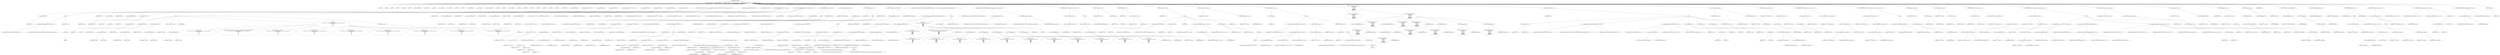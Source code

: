 digraph hostapd_notif_assoc {  
"1000129" [label = "(METHOD,hostapd_notif_assoc)" ]
"1000130" [label = "(PARAM,hostapd_data *hapd)" ]
"1000131" [label = "(PARAM,const u8 *addr)" ]
"1000132" [label = "(PARAM,const u8 *req_ies)" ]
"1000133" [label = "(PARAM,size_t req_ies_len)" ]
"1000134" [label = "(PARAM,int reassoc)" ]
"1000135" [label = "(BLOCK,,)" ]
"1000136" [label = "(LOCAL,v5: int)" ]
"1000137" [label = "(LOCAL,v6: int)" ]
"1000138" [label = "(LOCAL,v8: int)" ]
"1000139" [label = "(LOCAL,v9: int)" ]
"1000140" [label = "(LOCAL,v10: int)" ]
"1000141" [label = "(LOCAL,v11: int)" ]
"1000142" [label = "(LOCAL,v12: hostapd_data *)" ]
"1000143" [label = "(LOCAL,v13: const u8 *)" ]
"1000144" [label = "(LOCAL,v14: size_t)" ]
"1000145" [label = "(LOCAL,v16: sta_info *)" ]
"1000146" [label = "(LOCAL,v17: sta_info *)" ]
"1000147" [label = "(LOCAL,v18: bool)" ]
"1000148" [label = "(LOCAL,v19: int)" ]
"1000149" [label = "(LOCAL,v20: unsigned int)" ]
"1000150" [label = "(LOCAL,v21: wpa_event)" ]
"1000151" [label = "(LOCAL,v22: wpa_state_machine *)" ]
"1000152" [label = "(LOCAL,v23: int)" ]
"1000153" [label = "(LOCAL,v24: int)" ]
"1000154" [label = "(LOCAL,v25: unsigned int)" ]
"1000155" [label = "(LOCAL,v26: u32)" ]
"1000156" [label = "(LOCAL,v27: bool)" ]
"1000157" [label = "(LOCAL,v28: int)" ]
"1000158" [label = "(LOCAL,v29: bool)" ]
"1000159" [label = "(LOCAL,v30: int)" ]
"1000160" [label = "(LOCAL,v31: u32)" ]
"1000161" [label = "(LOCAL,v32: u8 *)" ]
"1000162" [label = "(LOCAL,eid: u8 [ 1064 ])" ]
"1000163" [label = "(LOCAL,elems: ieee802_11_elems)" ]
"1000164" [label = "(CONTROL_STRUCTURE,if ( !addr ),if ( !addr ))" ]
"1000165" [label = "(<operator>.logicalNot,!addr)" ]
"1000166" [label = "(IDENTIFIER,addr,!addr)" ]
"1000167" [label = "(BLOCK,,)" ]
"1000168" [label = "(wpa_printf,wpa_printf(2, \"hostapd_notif_assoc: Skip event with no address\"))" ]
"1000169" [label = "(LITERAL,2,wpa_printf(2, \"hostapd_notif_assoc: Skip event with no address\"))" ]
"1000170" [label = "(LITERAL,\"hostapd_notif_assoc: Skip event with no address\",wpa_printf(2, \"hostapd_notif_assoc: Skip event with no address\"))" ]
"1000171" [label = "(RETURN,return -1;,return -1;)" ]
"1000172" [label = "(<operator>.minus,-1)" ]
"1000173" [label = "(LITERAL,1,-1)" ]
"1000174" [label = "(<operator>.assignment,v5 = *addr)" ]
"1000175" [label = "(IDENTIFIER,v5,v5 = *addr)" ]
"1000176" [label = "(<operator>.indirection,*addr)" ]
"1000177" [label = "(IDENTIFIER,addr,v5 = *addr)" ]
"1000178" [label = "(<operator>.assignment,v6 = addr[1])" ]
"1000179" [label = "(IDENTIFIER,v6,v6 = addr[1])" ]
"1000180" [label = "(<operator>.indirectIndexAccess,addr[1])" ]
"1000181" [label = "(IDENTIFIER,addr,v6 = addr[1])" ]
"1000182" [label = "(LITERAL,1,v6 = addr[1])" ]
"1000183" [label = "(CONTROL_STRUCTURE,if ( (v5 & 1) != 0 ),if ( (v5 & 1) != 0 ))" ]
"1000184" [label = "(<operator>.notEquals,(v5 & 1) != 0)" ]
"1000185" [label = "(<operator>.and,v5 & 1)" ]
"1000186" [label = "(IDENTIFIER,v5,v5 & 1)" ]
"1000187" [label = "(LITERAL,1,v5 & 1)" ]
"1000188" [label = "(LITERAL,0,(v5 & 1) != 0)" ]
"1000189" [label = "(BLOCK,,)" ]
"1000190" [label = "(<operator>.assignment,v8 = addr[2])" ]
"1000191" [label = "(IDENTIFIER,v8,v8 = addr[2])" ]
"1000192" [label = "(<operator>.indirectIndexAccess,addr[2])" ]
"1000193" [label = "(IDENTIFIER,addr,v8 = addr[2])" ]
"1000194" [label = "(LITERAL,2,v8 = addr[2])" ]
"1000195" [label = "(<operator>.assignment,v9 = addr[3])" ]
"1000196" [label = "(IDENTIFIER,v9,v9 = addr[3])" ]
"1000197" [label = "(<operator>.indirectIndexAccess,addr[3])" ]
"1000198" [label = "(IDENTIFIER,addr,v9 = addr[3])" ]
"1000199" [label = "(LITERAL,3,v9 = addr[3])" ]
"1000200" [label = "(<operator>.assignment,v10 = addr[4])" ]
"1000201" [label = "(IDENTIFIER,v10,v10 = addr[4])" ]
"1000202" [label = "(<operator>.indirectIndexAccess,addr[4])" ]
"1000203" [label = "(IDENTIFIER,addr,v10 = addr[4])" ]
"1000204" [label = "(LITERAL,4,v10 = addr[4])" ]
"1000205" [label = "(<operator>.assignment,v11 = addr[5])" ]
"1000206" [label = "(IDENTIFIER,v11,v11 = addr[5])" ]
"1000207" [label = "(<operator>.indirectIndexAccess,addr[5])" ]
"1000208" [label = "(IDENTIFIER,addr,v11 = addr[5])" ]
"1000209" [label = "(LITERAL,5,v11 = addr[5])" ]
"1000210" [label = "(JUMP_TARGET,LABEL_10)" ]
"1000211" [label = "(wpa_printf,wpa_printf(\n      2,\n      \"%s: Invalid SA=%02x:%02x:%02x:%02x:%02x:%02x in received indication - ignore this indication silently\",\n      \"hostapd_notif_assoc\",\n      v5,\n      v6,\n      v8,\n      v9,\n      v10,\n      v11))" ]
"1000212" [label = "(LITERAL,2,wpa_printf(\n      2,\n      \"%s: Invalid SA=%02x:%02x:%02x:%02x:%02x:%02x in received indication - ignore this indication silently\",\n      \"hostapd_notif_assoc\",\n      v5,\n      v6,\n      v8,\n      v9,\n      v10,\n      v11))" ]
"1000213" [label = "(LITERAL,\"%s: Invalid SA=%02x:%02x:%02x:%02x:%02x:%02x in received indication - ignore this indication silently\",wpa_printf(\n      2,\n      \"%s: Invalid SA=%02x:%02x:%02x:%02x:%02x:%02x in received indication - ignore this indication silently\",\n      \"hostapd_notif_assoc\",\n      v5,\n      v6,\n      v8,\n      v9,\n      v10,\n      v11))" ]
"1000214" [label = "(LITERAL,\"hostapd_notif_assoc\",wpa_printf(\n      2,\n      \"%s: Invalid SA=%02x:%02x:%02x:%02x:%02x:%02x in received indication - ignore this indication silently\",\n      \"hostapd_notif_assoc\",\n      v5,\n      v6,\n      v8,\n      v9,\n      v10,\n      v11))" ]
"1000215" [label = "(IDENTIFIER,v5,wpa_printf(\n      2,\n      \"%s: Invalid SA=%02x:%02x:%02x:%02x:%02x:%02x in received indication - ignore this indication silently\",\n      \"hostapd_notif_assoc\",\n      v5,\n      v6,\n      v8,\n      v9,\n      v10,\n      v11))" ]
"1000216" [label = "(IDENTIFIER,v6,wpa_printf(\n      2,\n      \"%s: Invalid SA=%02x:%02x:%02x:%02x:%02x:%02x in received indication - ignore this indication silently\",\n      \"hostapd_notif_assoc\",\n      v5,\n      v6,\n      v8,\n      v9,\n      v10,\n      v11))" ]
"1000217" [label = "(IDENTIFIER,v8,wpa_printf(\n      2,\n      \"%s: Invalid SA=%02x:%02x:%02x:%02x:%02x:%02x in received indication - ignore this indication silently\",\n      \"hostapd_notif_assoc\",\n      v5,\n      v6,\n      v8,\n      v9,\n      v10,\n      v11))" ]
"1000218" [label = "(IDENTIFIER,v9,wpa_printf(\n      2,\n      \"%s: Invalid SA=%02x:%02x:%02x:%02x:%02x:%02x in received indication - ignore this indication silently\",\n      \"hostapd_notif_assoc\",\n      v5,\n      v6,\n      v8,\n      v9,\n      v10,\n      v11))" ]
"1000219" [label = "(IDENTIFIER,v10,wpa_printf(\n      2,\n      \"%s: Invalid SA=%02x:%02x:%02x:%02x:%02x:%02x in received indication - ignore this indication silently\",\n      \"hostapd_notif_assoc\",\n      v5,\n      v6,\n      v8,\n      v9,\n      v10,\n      v11))" ]
"1000220" [label = "(IDENTIFIER,v11,wpa_printf(\n      2,\n      \"%s: Invalid SA=%02x:%02x:%02x:%02x:%02x:%02x in received indication - ignore this indication silently\",\n      \"hostapd_notif_assoc\",\n      v5,\n      v6,\n      v8,\n      v9,\n      v10,\n      v11))" ]
"1000221" [label = "(RETURN,return 0;,return 0;)" ]
"1000222" [label = "(LITERAL,0,return 0;)" ]
"1000223" [label = "(<operator>.assignment,v8 = addr[2])" ]
"1000224" [label = "(IDENTIFIER,v8,v8 = addr[2])" ]
"1000225" [label = "(<operator>.indirectIndexAccess,addr[2])" ]
"1000226" [label = "(IDENTIFIER,addr,v8 = addr[2])" ]
"1000227" [label = "(LITERAL,2,v8 = addr[2])" ]
"1000228" [label = "(<operator>.assignment,v9 = addr[3])" ]
"1000229" [label = "(IDENTIFIER,v9,v9 = addr[3])" ]
"1000230" [label = "(<operator>.indirectIndexAccess,addr[3])" ]
"1000231" [label = "(IDENTIFIER,addr,v9 = addr[3])" ]
"1000232" [label = "(LITERAL,3,v9 = addr[3])" ]
"1000233" [label = "(<operator>.assignment,v10 = addr[4])" ]
"1000234" [label = "(IDENTIFIER,v10,v10 = addr[4])" ]
"1000235" [label = "(<operator>.indirectIndexAccess,addr[4])" ]
"1000236" [label = "(IDENTIFIER,addr,v10 = addr[4])" ]
"1000237" [label = "(LITERAL,4,v10 = addr[4])" ]
"1000238" [label = "(<operator>.assignment,v11 = addr[5])" ]
"1000239" [label = "(IDENTIFIER,v11,v11 = addr[5])" ]
"1000240" [label = "(<operator>.indirectIndexAccess,addr[5])" ]
"1000241" [label = "(IDENTIFIER,addr,v11 = addr[5])" ]
"1000242" [label = "(LITERAL,5,v11 = addr[5])" ]
"1000243" [label = "(CONTROL_STRUCTURE,if ( !(v6 | v5 | v8 | v9 | v10 | v11) || !bcmp(addr, hapd->own_addr, 6u) ),if ( !(v6 | v5 | v8 | v9 | v10 | v11) || !bcmp(addr, hapd->own_addr, 6u) ))" ]
"1000244" [label = "(<operator>.logicalOr,!(v6 | v5 | v8 | v9 | v10 | v11) || !bcmp(addr, hapd->own_addr, 6u))" ]
"1000245" [label = "(<operator>.logicalNot,!(v6 | v5 | v8 | v9 | v10 | v11))" ]
"1000246" [label = "(<operator>.or,v6 | v5 | v8 | v9 | v10 | v11)" ]
"1000247" [label = "(IDENTIFIER,v6,v6 | v5 | v8 | v9 | v10 | v11)" ]
"1000248" [label = "(<operator>.or,v5 | v8 | v9 | v10 | v11)" ]
"1000249" [label = "(IDENTIFIER,v5,v5 | v8 | v9 | v10 | v11)" ]
"1000250" [label = "(<operator>.or,v8 | v9 | v10 | v11)" ]
"1000251" [label = "(IDENTIFIER,v8,v8 | v9 | v10 | v11)" ]
"1000252" [label = "(<operator>.or,v9 | v10 | v11)" ]
"1000253" [label = "(IDENTIFIER,v9,v9 | v10 | v11)" ]
"1000254" [label = "(<operator>.or,v10 | v11)" ]
"1000255" [label = "(IDENTIFIER,v10,v10 | v11)" ]
"1000256" [label = "(IDENTIFIER,v11,v10 | v11)" ]
"1000257" [label = "(<operator>.logicalNot,!bcmp(addr, hapd->own_addr, 6u))" ]
"1000258" [label = "(bcmp,bcmp(addr, hapd->own_addr, 6u))" ]
"1000259" [label = "(IDENTIFIER,addr,bcmp(addr, hapd->own_addr, 6u))" ]
"1000260" [label = "(<operator>.indirectFieldAccess,hapd->own_addr)" ]
"1000261" [label = "(IDENTIFIER,hapd,bcmp(addr, hapd->own_addr, 6u))" ]
"1000262" [label = "(FIELD_IDENTIFIER,own_addr,own_addr)" ]
"1000263" [label = "(LITERAL,6u,bcmp(addr, hapd->own_addr, 6u))" ]
"1000264" [label = "(CONTROL_STRUCTURE,goto LABEL_10;,goto LABEL_10;)" ]
"1000265" [label = "(random_add_randomness,random_add_randomness(addr, 6u))" ]
"1000266" [label = "(IDENTIFIER,addr,random_add_randomness(addr, 6u))" ]
"1000267" [label = "(LITERAL,6u,random_add_randomness(addr, 6u))" ]
"1000268" [label = "(<operator>.assignment,v12 = hapd)" ]
"1000269" [label = "(IDENTIFIER,v12,v12 = hapd)" ]
"1000270" [label = "(IDENTIFIER,hapd,v12 = hapd)" ]
"1000271" [label = "(hostapd_logger,hostapd_logger(hapd, addr, 1u, 2, \"associated\"))" ]
"1000272" [label = "(IDENTIFIER,hapd,hostapd_logger(hapd, addr, 1u, 2, \"associated\"))" ]
"1000273" [label = "(IDENTIFIER,addr,hostapd_logger(hapd, addr, 1u, 2, \"associated\"))" ]
"1000274" [label = "(LITERAL,1u,hostapd_logger(hapd, addr, 1u, 2, \"associated\"))" ]
"1000275" [label = "(LITERAL,2,hostapd_logger(hapd, addr, 1u, 2, \"associated\"))" ]
"1000276" [label = "(LITERAL,\"associated\",hostapd_logger(hapd, addr, 1u, 2, \"associated\"))" ]
"1000277" [label = "(ieee802_11_parse_elems,ieee802_11_parse_elems(req_ies, req_ies_len, &elems, 0))" ]
"1000278" [label = "(IDENTIFIER,req_ies,ieee802_11_parse_elems(req_ies, req_ies_len, &elems, 0))" ]
"1000279" [label = "(IDENTIFIER,req_ies_len,ieee802_11_parse_elems(req_ies, req_ies_len, &elems, 0))" ]
"1000280" [label = "(<operator>.addressOf,&elems)" ]
"1000281" [label = "(IDENTIFIER,elems,ieee802_11_parse_elems(req_ies, req_ies_len, &elems, 0))" ]
"1000282" [label = "(LITERAL,0,ieee802_11_parse_elems(req_ies, req_ies_len, &elems, 0))" ]
"1000283" [label = "(CONTROL_STRUCTURE,if ( elems.wps_ie ),if ( elems.wps_ie ))" ]
"1000284" [label = "(<operator>.fieldAccess,elems.wps_ie)" ]
"1000285" [label = "(IDENTIFIER,elems,if ( elems.wps_ie ))" ]
"1000286" [label = "(FIELD_IDENTIFIER,wps_ie,wps_ie)" ]
"1000287" [label = "(BLOCK,,)" ]
"1000288" [label = "(<operator>.assignment,v13 = elems.wps_ie - 2)" ]
"1000289" [label = "(IDENTIFIER,v13,v13 = elems.wps_ie - 2)" ]
"1000290" [label = "(<operator>.subtraction,elems.wps_ie - 2)" ]
"1000291" [label = "(<operator>.fieldAccess,elems.wps_ie)" ]
"1000292" [label = "(IDENTIFIER,elems,elems.wps_ie - 2)" ]
"1000293" [label = "(FIELD_IDENTIFIER,wps_ie,wps_ie)" ]
"1000294" [label = "(LITERAL,2,elems.wps_ie - 2)" ]
"1000295" [label = "(<operator>.assignment,v14 = elems.wps_ie_len + 2)" ]
"1000296" [label = "(IDENTIFIER,v14,v14 = elems.wps_ie_len + 2)" ]
"1000297" [label = "(<operator>.addition,elems.wps_ie_len + 2)" ]
"1000298" [label = "(<operator>.fieldAccess,elems.wps_ie_len)" ]
"1000299" [label = "(IDENTIFIER,elems,elems.wps_ie_len + 2)" ]
"1000300" [label = "(FIELD_IDENTIFIER,wps_ie_len,wps_ie_len)" ]
"1000301" [label = "(LITERAL,2,elems.wps_ie_len + 2)" ]
"1000302" [label = "(wpa_printf,wpa_printf(2, \"STA included WPS IE in (Re)AssocReq\"))" ]
"1000303" [label = "(LITERAL,2,wpa_printf(2, \"STA included WPS IE in (Re)AssocReq\"))" ]
"1000304" [label = "(LITERAL,\"STA included WPS IE in (Re)AssocReq\",wpa_printf(2, \"STA included WPS IE in (Re)AssocReq\"))" ]
"1000305" [label = "(CONTROL_STRUCTURE,else,else)" ]
"1000306" [label = "(CONTROL_STRUCTURE,if ( elems.rsn_ie ),if ( elems.rsn_ie ))" ]
"1000307" [label = "(<operator>.fieldAccess,elems.rsn_ie)" ]
"1000308" [label = "(IDENTIFIER,elems,if ( elems.rsn_ie ))" ]
"1000309" [label = "(FIELD_IDENTIFIER,rsn_ie,rsn_ie)" ]
"1000310" [label = "(BLOCK,,)" ]
"1000311" [label = "(<operator>.assignment,v13 = elems.rsn_ie - 2)" ]
"1000312" [label = "(IDENTIFIER,v13,v13 = elems.rsn_ie - 2)" ]
"1000313" [label = "(<operator>.subtraction,elems.rsn_ie - 2)" ]
"1000314" [label = "(<operator>.fieldAccess,elems.rsn_ie)" ]
"1000315" [label = "(IDENTIFIER,elems,elems.rsn_ie - 2)" ]
"1000316" [label = "(FIELD_IDENTIFIER,rsn_ie,rsn_ie)" ]
"1000317" [label = "(LITERAL,2,elems.rsn_ie - 2)" ]
"1000318" [label = "(<operator>.assignment,v14 = elems.rsn_ie_len + 2)" ]
"1000319" [label = "(IDENTIFIER,v14,v14 = elems.rsn_ie_len + 2)" ]
"1000320" [label = "(<operator>.addition,elems.rsn_ie_len + 2)" ]
"1000321" [label = "(<operator>.fieldAccess,elems.rsn_ie_len)" ]
"1000322" [label = "(IDENTIFIER,elems,elems.rsn_ie_len + 2)" ]
"1000323" [label = "(FIELD_IDENTIFIER,rsn_ie_len,rsn_ie_len)" ]
"1000324" [label = "(LITERAL,2,elems.rsn_ie_len + 2)" ]
"1000325" [label = "(wpa_printf,wpa_printf(2, \"STA included RSN IE in (Re)AssocReq\"))" ]
"1000326" [label = "(LITERAL,2,wpa_printf(2, \"STA included RSN IE in (Re)AssocReq\"))" ]
"1000327" [label = "(LITERAL,\"STA included RSN IE in (Re)AssocReq\",wpa_printf(2, \"STA included RSN IE in (Re)AssocReq\"))" ]
"1000328" [label = "(CONTROL_STRUCTURE,else,else)" ]
"1000329" [label = "(CONTROL_STRUCTURE,if ( elems.wpa_ie ),if ( elems.wpa_ie ))" ]
"1000330" [label = "(<operator>.fieldAccess,elems.wpa_ie)" ]
"1000331" [label = "(IDENTIFIER,elems,if ( elems.wpa_ie ))" ]
"1000332" [label = "(FIELD_IDENTIFIER,wpa_ie,wpa_ie)" ]
"1000333" [label = "(BLOCK,,)" ]
"1000334" [label = "(<operator>.assignment,v13 = elems.wpa_ie - 2)" ]
"1000335" [label = "(IDENTIFIER,v13,v13 = elems.wpa_ie - 2)" ]
"1000336" [label = "(<operator>.subtraction,elems.wpa_ie - 2)" ]
"1000337" [label = "(<operator>.fieldAccess,elems.wpa_ie)" ]
"1000338" [label = "(IDENTIFIER,elems,elems.wpa_ie - 2)" ]
"1000339" [label = "(FIELD_IDENTIFIER,wpa_ie,wpa_ie)" ]
"1000340" [label = "(LITERAL,2,elems.wpa_ie - 2)" ]
"1000341" [label = "(<operator>.assignment,v14 = elems.wpa_ie_len + 2)" ]
"1000342" [label = "(IDENTIFIER,v14,v14 = elems.wpa_ie_len + 2)" ]
"1000343" [label = "(<operator>.addition,elems.wpa_ie_len + 2)" ]
"1000344" [label = "(<operator>.fieldAccess,elems.wpa_ie_len)" ]
"1000345" [label = "(IDENTIFIER,elems,elems.wpa_ie_len + 2)" ]
"1000346" [label = "(FIELD_IDENTIFIER,wpa_ie_len,wpa_ie_len)" ]
"1000347" [label = "(LITERAL,2,elems.wpa_ie_len + 2)" ]
"1000348" [label = "(wpa_printf,wpa_printf(2, \"STA included WPA IE in (Re)AssocReq\"))" ]
"1000349" [label = "(LITERAL,2,wpa_printf(2, \"STA included WPA IE in (Re)AssocReq\"))" ]
"1000350" [label = "(LITERAL,\"STA included WPA IE in (Re)AssocReq\",wpa_printf(2, \"STA included WPA IE in (Re)AssocReq\"))" ]
"1000351" [label = "(CONTROL_STRUCTURE,else,else)" ]
"1000352" [label = "(BLOCK,,)" ]
"1000353" [label = "(<operator>.assignment,v13 = 0)" ]
"1000354" [label = "(IDENTIFIER,v13,v13 = 0)" ]
"1000355" [label = "(LITERAL,0,v13 = 0)" ]
"1000356" [label = "(<operator>.assignment,v14 = 0)" ]
"1000357" [label = "(IDENTIFIER,v14,v14 = 0)" ]
"1000358" [label = "(LITERAL,0,v14 = 0)" ]
"1000359" [label = "(wpa_printf,wpa_printf(2, \"STA did not include WPS/RSN/WPA IE in (Re)AssocReq\"))" ]
"1000360" [label = "(LITERAL,2,wpa_printf(2, \"STA did not include WPS/RSN/WPA IE in (Re)AssocReq\"))" ]
"1000361" [label = "(LITERAL,\"STA did not include WPS/RSN/WPA IE in (Re)AssocReq\",wpa_printf(2, \"STA did not include WPS/RSN/WPA IE in (Re)AssocReq\"))" ]
"1000362" [label = "(<operator>.assignment,v16 = ap_get_sta(hapd, addr))" ]
"1000363" [label = "(IDENTIFIER,v16,v16 = ap_get_sta(hapd, addr))" ]
"1000364" [label = "(ap_get_sta,ap_get_sta(hapd, addr))" ]
"1000365" [label = "(IDENTIFIER,hapd,ap_get_sta(hapd, addr))" ]
"1000366" [label = "(IDENTIFIER,addr,ap_get_sta(hapd, addr))" ]
"1000367" [label = "(CONTROL_STRUCTURE,if ( v16 ),if ( v16 ))" ]
"1000368" [label = "(IDENTIFIER,v16,if ( v16 ))" ]
"1000369" [label = "(BLOCK,,)" ]
"1000370" [label = "(<operator>.assignment,v17 = v16)" ]
"1000371" [label = "(IDENTIFIER,v17,v17 = v16)" ]
"1000372" [label = "(IDENTIFIER,v16,v17 = v16)" ]
"1000373" [label = "(ap_sta_no_session_timeout,ap_sta_no_session_timeout(hapd, v16))" ]
"1000374" [label = "(IDENTIFIER,hapd,ap_sta_no_session_timeout(hapd, v16))" ]
"1000375" [label = "(IDENTIFIER,v16,ap_sta_no_session_timeout(hapd, v16))" ]
"1000376" [label = "(accounting_sta_stop,accounting_sta_stop(hapd, v17))" ]
"1000377" [label = "(IDENTIFIER,hapd,accounting_sta_stop(hapd, v17))" ]
"1000378" [label = "(IDENTIFIER,v17,accounting_sta_stop(hapd, v17))" ]
"1000379" [label = "(<operator>.assignment,v17->timeout_next = STA_NULLFUNC)" ]
"1000380" [label = "(<operator>.indirectFieldAccess,v17->timeout_next)" ]
"1000381" [label = "(IDENTIFIER,v17,v17->timeout_next = STA_NULLFUNC)" ]
"1000382" [label = "(FIELD_IDENTIFIER,timeout_next,timeout_next)" ]
"1000383" [label = "(IDENTIFIER,STA_NULLFUNC,v17->timeout_next = STA_NULLFUNC)" ]
"1000384" [label = "(CONTROL_STRUCTURE,else,else)" ]
"1000385" [label = "(BLOCK,,)" ]
"1000386" [label = "(<operator>.assignment,v17 = ap_sta_add(hapd, addr))" ]
"1000387" [label = "(IDENTIFIER,v17,v17 = ap_sta_add(hapd, addr))" ]
"1000388" [label = "(ap_sta_add,ap_sta_add(hapd, addr))" ]
"1000389" [label = "(IDENTIFIER,hapd,ap_sta_add(hapd, addr))" ]
"1000390" [label = "(IDENTIFIER,addr,ap_sta_add(hapd, addr))" ]
"1000391" [label = "(CONTROL_STRUCTURE,if ( !v17 ),if ( !v17 ))" ]
"1000392" [label = "(<operator>.logicalNot,!v17)" ]
"1000393" [label = "(IDENTIFIER,v17,!v17)" ]
"1000394" [label = "(BLOCK,,)" ]
"1000395" [label = "(hostapd_drv_sta_disassoc,hostapd_drv_sta_disassoc(hapd, addr, 5))" ]
"1000396" [label = "(IDENTIFIER,hapd,hostapd_drv_sta_disassoc(hapd, addr, 5))" ]
"1000397" [label = "(IDENTIFIER,addr,hostapd_drv_sta_disassoc(hapd, addr, 5))" ]
"1000398" [label = "(LITERAL,5,hostapd_drv_sta_disassoc(hapd, addr, 5))" ]
"1000399" [label = "(RETURN,return -1;,return -1;)" ]
"1000400" [label = "(<operator>.minus,-1)" ]
"1000401" [label = "(LITERAL,1,-1)" ]
"1000402" [label = "(<operators>.assignmentAnd,v17->flags &= 0xFFFECFFF)" ]
"1000403" [label = "(<operator>.indirectFieldAccess,v17->flags)" ]
"1000404" [label = "(IDENTIFIER,v17,v17->flags &= 0xFFFECFFF)" ]
"1000405" [label = "(FIELD_IDENTIFIER,flags,flags)" ]
"1000406" [label = "(LITERAL,0xFFFECFFF,v17->flags &= 0xFFFECFFF)" ]
"1000407" [label = "(CONTROL_STRUCTURE,if ( !hapd->iface->drv_max_acl_mac_addrs && hostapd_check_acl(hapd, addr, 0) != 1 ),if ( !hapd->iface->drv_max_acl_mac_addrs && hostapd_check_acl(hapd, addr, 0) != 1 ))" ]
"1000408" [label = "(<operator>.logicalAnd,!hapd->iface->drv_max_acl_mac_addrs && hostapd_check_acl(hapd, addr, 0) != 1)" ]
"1000409" [label = "(<operator>.logicalNot,!hapd->iface->drv_max_acl_mac_addrs)" ]
"1000410" [label = "(<operator>.indirectFieldAccess,hapd->iface->drv_max_acl_mac_addrs)" ]
"1000411" [label = "(<operator>.indirectFieldAccess,hapd->iface)" ]
"1000412" [label = "(IDENTIFIER,hapd,!hapd->iface->drv_max_acl_mac_addrs)" ]
"1000413" [label = "(FIELD_IDENTIFIER,iface,iface)" ]
"1000414" [label = "(FIELD_IDENTIFIER,drv_max_acl_mac_addrs,drv_max_acl_mac_addrs)" ]
"1000415" [label = "(<operator>.notEquals,hostapd_check_acl(hapd, addr, 0) != 1)" ]
"1000416" [label = "(hostapd_check_acl,hostapd_check_acl(hapd, addr, 0))" ]
"1000417" [label = "(IDENTIFIER,hapd,hostapd_check_acl(hapd, addr, 0))" ]
"1000418" [label = "(IDENTIFIER,addr,hostapd_check_acl(hapd, addr, 0))" ]
"1000419" [label = "(LITERAL,0,hostapd_check_acl(hapd, addr, 0))" ]
"1000420" [label = "(LITERAL,1,hostapd_check_acl(hapd, addr, 0) != 1)" ]
"1000421" [label = "(BLOCK,,)" ]
"1000422" [label = "(wpa_printf,wpa_printf(\n      3,\n      \"STA %02x:%02x:%02x:%02x:%02x:%02x not allowed to connect\",\n      *addr,\n      addr[1],\n      addr[2],\n      addr[3],\n      addr[4],\n      addr[5]))" ]
"1000423" [label = "(LITERAL,3,wpa_printf(\n      3,\n      \"STA %02x:%02x:%02x:%02x:%02x:%02x not allowed to connect\",\n      *addr,\n      addr[1],\n      addr[2],\n      addr[3],\n      addr[4],\n      addr[5]))" ]
"1000424" [label = "(LITERAL,\"STA %02x:%02x:%02x:%02x:%02x:%02x not allowed to connect\",wpa_printf(\n      3,\n      \"STA %02x:%02x:%02x:%02x:%02x:%02x not allowed to connect\",\n      *addr,\n      addr[1],\n      addr[2],\n      addr[3],\n      addr[4],\n      addr[5]))" ]
"1000425" [label = "(<operator>.indirection,*addr)" ]
"1000426" [label = "(IDENTIFIER,addr,wpa_printf(\n      3,\n      \"STA %02x:%02x:%02x:%02x:%02x:%02x not allowed to connect\",\n      *addr,\n      addr[1],\n      addr[2],\n      addr[3],\n      addr[4],\n      addr[5]))" ]
"1000427" [label = "(<operator>.indirectIndexAccess,addr[1])" ]
"1000428" [label = "(IDENTIFIER,addr,wpa_printf(\n      3,\n      \"STA %02x:%02x:%02x:%02x:%02x:%02x not allowed to connect\",\n      *addr,\n      addr[1],\n      addr[2],\n      addr[3],\n      addr[4],\n      addr[5]))" ]
"1000429" [label = "(LITERAL,1,wpa_printf(\n      3,\n      \"STA %02x:%02x:%02x:%02x:%02x:%02x not allowed to connect\",\n      *addr,\n      addr[1],\n      addr[2],\n      addr[3],\n      addr[4],\n      addr[5]))" ]
"1000430" [label = "(<operator>.indirectIndexAccess,addr[2])" ]
"1000431" [label = "(IDENTIFIER,addr,wpa_printf(\n      3,\n      \"STA %02x:%02x:%02x:%02x:%02x:%02x not allowed to connect\",\n      *addr,\n      addr[1],\n      addr[2],\n      addr[3],\n      addr[4],\n      addr[5]))" ]
"1000432" [label = "(LITERAL,2,wpa_printf(\n      3,\n      \"STA %02x:%02x:%02x:%02x:%02x:%02x not allowed to connect\",\n      *addr,\n      addr[1],\n      addr[2],\n      addr[3],\n      addr[4],\n      addr[5]))" ]
"1000433" [label = "(<operator>.indirectIndexAccess,addr[3])" ]
"1000434" [label = "(IDENTIFIER,addr,wpa_printf(\n      3,\n      \"STA %02x:%02x:%02x:%02x:%02x:%02x not allowed to connect\",\n      *addr,\n      addr[1],\n      addr[2],\n      addr[3],\n      addr[4],\n      addr[5]))" ]
"1000435" [label = "(LITERAL,3,wpa_printf(\n      3,\n      \"STA %02x:%02x:%02x:%02x:%02x:%02x not allowed to connect\",\n      *addr,\n      addr[1],\n      addr[2],\n      addr[3],\n      addr[4],\n      addr[5]))" ]
"1000436" [label = "(<operator>.indirectIndexAccess,addr[4])" ]
"1000437" [label = "(IDENTIFIER,addr,wpa_printf(\n      3,\n      \"STA %02x:%02x:%02x:%02x:%02x:%02x not allowed to connect\",\n      *addr,\n      addr[1],\n      addr[2],\n      addr[3],\n      addr[4],\n      addr[5]))" ]
"1000438" [label = "(LITERAL,4,wpa_printf(\n      3,\n      \"STA %02x:%02x:%02x:%02x:%02x:%02x not allowed to connect\",\n      *addr,\n      addr[1],\n      addr[2],\n      addr[3],\n      addr[4],\n      addr[5]))" ]
"1000439" [label = "(<operator>.indirectIndexAccess,addr[5])" ]
"1000440" [label = "(IDENTIFIER,addr,wpa_printf(\n      3,\n      \"STA %02x:%02x:%02x:%02x:%02x:%02x not allowed to connect\",\n      *addr,\n      addr[1],\n      addr[2],\n      addr[3],\n      addr[4],\n      addr[5]))" ]
"1000441" [label = "(LITERAL,5,wpa_printf(\n      3,\n      \"STA %02x:%02x:%02x:%02x:%02x:%02x not allowed to connect\",\n      *addr,\n      addr[1],\n      addr[2],\n      addr[3],\n      addr[4],\n      addr[5]))" ]
"1000442" [label = "(<operator>.assignment,v19 = 1)" ]
"1000443" [label = "(IDENTIFIER,v19,v19 = 1)" ]
"1000444" [label = "(LITERAL,1,v19 = 1)" ]
"1000445" [label = "(CONTROL_STRUCTURE,goto fail;,goto fail;)" ]
"1000446" [label = "(ap_copy_sta_supp_op_classes,ap_copy_sta_supp_op_classes(v17, elems.supp_op_classes, elems.supp_op_classes_len))" ]
"1000447" [label = "(IDENTIFIER,v17,ap_copy_sta_supp_op_classes(v17, elems.supp_op_classes, elems.supp_op_classes_len))" ]
"1000448" [label = "(<operator>.fieldAccess,elems.supp_op_classes)" ]
"1000449" [label = "(IDENTIFIER,elems,ap_copy_sta_supp_op_classes(v17, elems.supp_op_classes, elems.supp_op_classes_len))" ]
"1000450" [label = "(FIELD_IDENTIFIER,supp_op_classes,supp_op_classes)" ]
"1000451" [label = "(<operator>.fieldAccess,elems.supp_op_classes_len)" ]
"1000452" [label = "(IDENTIFIER,elems,ap_copy_sta_supp_op_classes(v17, elems.supp_op_classes, elems.supp_op_classes_len))" ]
"1000453" [label = "(FIELD_IDENTIFIER,supp_op_classes_len,supp_op_classes_len)" ]
"1000454" [label = "(CONTROL_STRUCTURE,if ( !hapd->conf->wpa ),if ( !hapd->conf->wpa ))" ]
"1000455" [label = "(<operator>.logicalNot,!hapd->conf->wpa)" ]
"1000456" [label = "(<operator>.indirectFieldAccess,hapd->conf->wpa)" ]
"1000457" [label = "(<operator>.indirectFieldAccess,hapd->conf)" ]
"1000458" [label = "(IDENTIFIER,hapd,!hapd->conf->wpa)" ]
"1000459" [label = "(FIELD_IDENTIFIER,conf,conf)" ]
"1000460" [label = "(FIELD_IDENTIFIER,wpa,wpa)" ]
"1000461" [label = "(BLOCK,,)" ]
"1000462" [label = "(<operator>.assignment,v20 = v17->flags)" ]
"1000463" [label = "(IDENTIFIER,v20,v20 = v17->flags)" ]
"1000464" [label = "(<operator>.indirectFieldAccess,v17->flags)" ]
"1000465" [label = "(IDENTIFIER,v17,v20 = v17->flags)" ]
"1000466" [label = "(FIELD_IDENTIFIER,flags,flags)" ]
"1000467" [label = "(CONTROL_STRUCTURE,goto LABEL_28;,goto LABEL_28;)" ]
"1000468" [label = "(<operator>.assignment,v18 = v13 == 0)" ]
"1000469" [label = "(IDENTIFIER,v18,v18 = v13 == 0)" ]
"1000470" [label = "(<operator>.equals,v13 == 0)" ]
"1000471" [label = "(IDENTIFIER,v13,v13 == 0)" ]
"1000472" [label = "(LITERAL,0,v13 == 0)" ]
"1000473" [label = "(CONTROL_STRUCTURE,if ( v13 ),if ( v13 ))" ]
"1000474" [label = "(IDENTIFIER,v13,if ( v13 ))" ]
"1000475" [label = "(<operator>.assignment,v18 = v14 == 0)" ]
"1000476" [label = "(IDENTIFIER,v18,v18 = v14 == 0)" ]
"1000477" [label = "(<operator>.equals,v14 == 0)" ]
"1000478" [label = "(IDENTIFIER,v14,v14 == 0)" ]
"1000479" [label = "(LITERAL,0,v14 == 0)" ]
"1000480" [label = "(CONTROL_STRUCTURE,if ( v18 ),if ( v18 ))" ]
"1000481" [label = "(IDENTIFIER,v18,if ( v18 ))" ]
"1000482" [label = "(BLOCK,,)" ]
"1000483" [label = "(wpa_printf,wpa_printf(2, \"No WPA/RSN IE from STA\"))" ]
"1000484" [label = "(LITERAL,2,wpa_printf(2, \"No WPA/RSN IE from STA\"))" ]
"1000485" [label = "(LITERAL,\"No WPA/RSN IE from STA\",wpa_printf(2, \"No WPA/RSN IE from STA\"))" ]
"1000486" [label = "(<operator>.assignment,v19 = 13)" ]
"1000487" [label = "(IDENTIFIER,v19,v19 = 13)" ]
"1000488" [label = "(LITERAL,13,v19 = 13)" ]
"1000489" [label = "(JUMP_TARGET,fail)" ]
"1000490" [label = "(hostapd_drv_sta_disassoc,hostapd_drv_sta_disassoc(v12, v17->addr, v19))" ]
"1000491" [label = "(IDENTIFIER,v12,hostapd_drv_sta_disassoc(v12, v17->addr, v19))" ]
"1000492" [label = "(<operator>.indirectFieldAccess,v17->addr)" ]
"1000493" [label = "(IDENTIFIER,v17,hostapd_drv_sta_disassoc(v12, v17->addr, v19))" ]
"1000494" [label = "(FIELD_IDENTIFIER,addr,addr)" ]
"1000495" [label = "(IDENTIFIER,v19,hostapd_drv_sta_disassoc(v12, v17->addr, v19))" ]
"1000496" [label = "(ap_free_sta,ap_free_sta(v12, v17))" ]
"1000497" [label = "(IDENTIFIER,v12,ap_free_sta(v12, v17))" ]
"1000498" [label = "(IDENTIFIER,v17,ap_free_sta(v12, v17))" ]
"1000499" [label = "(RETURN,return -1;,return -1;)" ]
"1000500" [label = "(<operator>.minus,-1)" ]
"1000501" [label = "(LITERAL,1,-1)" ]
"1000502" [label = "(<operator>.assignment,v22 = v17->wpa_sm)" ]
"1000503" [label = "(IDENTIFIER,v22,v22 = v17->wpa_sm)" ]
"1000504" [label = "(<operator>.indirectFieldAccess,v17->wpa_sm)" ]
"1000505" [label = "(IDENTIFIER,v17,v22 = v17->wpa_sm)" ]
"1000506" [label = "(FIELD_IDENTIFIER,wpa_sm,wpa_sm)" ]
"1000507" [label = "(CONTROL_STRUCTURE,if ( !v22 ),if ( !v22 ))" ]
"1000508" [label = "(<operator>.logicalNot,!v22)" ]
"1000509" [label = "(IDENTIFIER,v22,!v22)" ]
"1000510" [label = "(BLOCK,,)" ]
"1000511" [label = "(<operator>.assignment,v22 = wpa_auth_sta_init(hapd->wpa_auth, v17->addr, 0))" ]
"1000512" [label = "(IDENTIFIER,v22,v22 = wpa_auth_sta_init(hapd->wpa_auth, v17->addr, 0))" ]
"1000513" [label = "(wpa_auth_sta_init,wpa_auth_sta_init(hapd->wpa_auth, v17->addr, 0))" ]
"1000514" [label = "(<operator>.indirectFieldAccess,hapd->wpa_auth)" ]
"1000515" [label = "(IDENTIFIER,hapd,wpa_auth_sta_init(hapd->wpa_auth, v17->addr, 0))" ]
"1000516" [label = "(FIELD_IDENTIFIER,wpa_auth,wpa_auth)" ]
"1000517" [label = "(<operator>.indirectFieldAccess,v17->addr)" ]
"1000518" [label = "(IDENTIFIER,v17,wpa_auth_sta_init(hapd->wpa_auth, v17->addr, 0))" ]
"1000519" [label = "(FIELD_IDENTIFIER,addr,addr)" ]
"1000520" [label = "(LITERAL,0,wpa_auth_sta_init(hapd->wpa_auth, v17->addr, 0))" ]
"1000521" [label = "(<operator>.assignment,v17->wpa_sm = v22)" ]
"1000522" [label = "(<operator>.indirectFieldAccess,v17->wpa_sm)" ]
"1000523" [label = "(IDENTIFIER,v17,v17->wpa_sm = v22)" ]
"1000524" [label = "(FIELD_IDENTIFIER,wpa_sm,wpa_sm)" ]
"1000525" [label = "(IDENTIFIER,v22,v17->wpa_sm = v22)" ]
"1000526" [label = "(CONTROL_STRUCTURE,if ( !v22 ),if ( !v22 ))" ]
"1000527" [label = "(<operator>.logicalNot,!v22)" ]
"1000528" [label = "(IDENTIFIER,v22,!v22)" ]
"1000529" [label = "(BLOCK,,)" ]
"1000530" [label = "(wpa_printf,wpa_printf(5, \"Failed to initialize WPA state machine\"))" ]
"1000531" [label = "(LITERAL,5,wpa_printf(5, \"Failed to initialize WPA state machine\"))" ]
"1000532" [label = "(LITERAL,\"Failed to initialize WPA state machine\",wpa_printf(5, \"Failed to initialize WPA state machine\"))" ]
"1000533" [label = "(RETURN,return -1;,return -1;)" ]
"1000534" [label = "(<operator>.minus,-1)" ]
"1000535" [label = "(LITERAL,1,-1)" ]
"1000536" [label = "(<operator>.assignment,v23 = wpa_validate_wpa_ie(\n          hapd->wpa_auth,\n          v22,\n          hapd->iface->freq,\n          v13,\n          v14,\n          elems.mdie,\n          elems.mdie_len,\n          elems.owe_dh,\n          elems.owe_dh_len))" ]
"1000537" [label = "(IDENTIFIER,v23,v23 = wpa_validate_wpa_ie(\n          hapd->wpa_auth,\n          v22,\n          hapd->iface->freq,\n          v13,\n          v14,\n          elems.mdie,\n          elems.mdie_len,\n          elems.owe_dh,\n          elems.owe_dh_len))" ]
"1000538" [label = "(wpa_validate_wpa_ie,wpa_validate_wpa_ie(\n          hapd->wpa_auth,\n          v22,\n          hapd->iface->freq,\n          v13,\n          v14,\n          elems.mdie,\n          elems.mdie_len,\n          elems.owe_dh,\n          elems.owe_dh_len))" ]
"1000539" [label = "(<operator>.indirectFieldAccess,hapd->wpa_auth)" ]
"1000540" [label = "(IDENTIFIER,hapd,wpa_validate_wpa_ie(\n          hapd->wpa_auth,\n          v22,\n          hapd->iface->freq,\n          v13,\n          v14,\n          elems.mdie,\n          elems.mdie_len,\n          elems.owe_dh,\n          elems.owe_dh_len))" ]
"1000541" [label = "(FIELD_IDENTIFIER,wpa_auth,wpa_auth)" ]
"1000542" [label = "(IDENTIFIER,v22,wpa_validate_wpa_ie(\n          hapd->wpa_auth,\n          v22,\n          hapd->iface->freq,\n          v13,\n          v14,\n          elems.mdie,\n          elems.mdie_len,\n          elems.owe_dh,\n          elems.owe_dh_len))" ]
"1000543" [label = "(<operator>.indirectFieldAccess,hapd->iface->freq)" ]
"1000544" [label = "(<operator>.indirectFieldAccess,hapd->iface)" ]
"1000545" [label = "(IDENTIFIER,hapd,wpa_validate_wpa_ie(\n          hapd->wpa_auth,\n          v22,\n          hapd->iface->freq,\n          v13,\n          v14,\n          elems.mdie,\n          elems.mdie_len,\n          elems.owe_dh,\n          elems.owe_dh_len))" ]
"1000546" [label = "(FIELD_IDENTIFIER,iface,iface)" ]
"1000547" [label = "(FIELD_IDENTIFIER,freq,freq)" ]
"1000548" [label = "(IDENTIFIER,v13,wpa_validate_wpa_ie(\n          hapd->wpa_auth,\n          v22,\n          hapd->iface->freq,\n          v13,\n          v14,\n          elems.mdie,\n          elems.mdie_len,\n          elems.owe_dh,\n          elems.owe_dh_len))" ]
"1000549" [label = "(IDENTIFIER,v14,wpa_validate_wpa_ie(\n          hapd->wpa_auth,\n          v22,\n          hapd->iface->freq,\n          v13,\n          v14,\n          elems.mdie,\n          elems.mdie_len,\n          elems.owe_dh,\n          elems.owe_dh_len))" ]
"1000550" [label = "(<operator>.fieldAccess,elems.mdie)" ]
"1000551" [label = "(IDENTIFIER,elems,wpa_validate_wpa_ie(\n          hapd->wpa_auth,\n          v22,\n          hapd->iface->freq,\n          v13,\n          v14,\n          elems.mdie,\n          elems.mdie_len,\n          elems.owe_dh,\n          elems.owe_dh_len))" ]
"1000552" [label = "(FIELD_IDENTIFIER,mdie,mdie)" ]
"1000553" [label = "(<operator>.fieldAccess,elems.mdie_len)" ]
"1000554" [label = "(IDENTIFIER,elems,wpa_validate_wpa_ie(\n          hapd->wpa_auth,\n          v22,\n          hapd->iface->freq,\n          v13,\n          v14,\n          elems.mdie,\n          elems.mdie_len,\n          elems.owe_dh,\n          elems.owe_dh_len))" ]
"1000555" [label = "(FIELD_IDENTIFIER,mdie_len,mdie_len)" ]
"1000556" [label = "(<operator>.fieldAccess,elems.owe_dh)" ]
"1000557" [label = "(IDENTIFIER,elems,wpa_validate_wpa_ie(\n          hapd->wpa_auth,\n          v22,\n          hapd->iface->freq,\n          v13,\n          v14,\n          elems.mdie,\n          elems.mdie_len,\n          elems.owe_dh,\n          elems.owe_dh_len))" ]
"1000558" [label = "(FIELD_IDENTIFIER,owe_dh,owe_dh)" ]
"1000559" [label = "(<operator>.fieldAccess,elems.owe_dh_len)" ]
"1000560" [label = "(IDENTIFIER,elems,wpa_validate_wpa_ie(\n          hapd->wpa_auth,\n          v22,\n          hapd->iface->freq,\n          v13,\n          v14,\n          elems.mdie,\n          elems.mdie_len,\n          elems.owe_dh,\n          elems.owe_dh_len))" ]
"1000561" [label = "(FIELD_IDENTIFIER,owe_dh_len,owe_dh_len)" ]
"1000562" [label = "(CONTROL_STRUCTURE,if ( v23 ),if ( v23 ))" ]
"1000563" [label = "(IDENTIFIER,v23,if ( v23 ))" ]
"1000564" [label = "(BLOCK,,)" ]
"1000565" [label = "(<operator>.assignment,v24 = v23)" ]
"1000566" [label = "(IDENTIFIER,v24,v24 = v23)" ]
"1000567" [label = "(IDENTIFIER,v23,v24 = v23)" ]
"1000568" [label = "(wpa_printf,wpa_printf(2, \"WPA/RSN information element rejected? (res %u)\", v23))" ]
"1000569" [label = "(LITERAL,2,wpa_printf(2, \"WPA/RSN information element rejected? (res %u)\", v23))" ]
"1000570" [label = "(LITERAL,\"WPA/RSN information element rejected? (res %u)\",wpa_printf(2, \"WPA/RSN information element rejected? (res %u)\", v23))" ]
"1000571" [label = "(IDENTIFIER,v23,wpa_printf(2, \"WPA/RSN information element rejected? (res %u)\", v23))" ]
"1000572" [label = "(wpa_hexdump,wpa_hexdump(2, (const unsigned __int8 *)\"IE\", v13, v14))" ]
"1000573" [label = "(LITERAL,2,wpa_hexdump(2, (const unsigned __int8 *)\"IE\", v13, v14))" ]
"1000574" [label = "(<operator>.cast,(const unsigned __int8 *)\"IE\")" ]
"1000575" [label = "(UNKNOWN,const unsigned __int8 *,const unsigned __int8 *)" ]
"1000576" [label = "(LITERAL,\"IE\",(const unsigned __int8 *)\"IE\")" ]
"1000577" [label = "(IDENTIFIER,v13,wpa_hexdump(2, (const unsigned __int8 *)\"IE\", v13, v14))" ]
"1000578" [label = "(IDENTIFIER,v14,wpa_hexdump(2, (const unsigned __int8 *)\"IE\", v13, v14))" ]
"1000579" [label = "(<operator>.assignment,v25 = v24 - 2)" ]
"1000580" [label = "(IDENTIFIER,v25,v25 = v24 - 2)" ]
"1000581" [label = "(<operator>.subtraction,v24 - 2)" ]
"1000582" [label = "(IDENTIFIER,v24,v24 - 2)" ]
"1000583" [label = "(LITERAL,2,v24 - 2)" ]
"1000584" [label = "(<operator>.assignment,v19 = 13)" ]
"1000585" [label = "(IDENTIFIER,v19,v19 = 13)" ]
"1000586" [label = "(LITERAL,13,v19 = 13)" ]
"1000587" [label = "(<operator>.assignment,v12 = hapd)" ]
"1000588" [label = "(IDENTIFIER,v12,v12 = hapd)" ]
"1000589" [label = "(IDENTIFIER,hapd,v12 = hapd)" ]
"1000590" [label = "(CONTROL_STRUCTURE,if ( v25 < 7 ),if ( v25 < 7 ))" ]
"1000591" [label = "(<operator>.lessThan,v25 < 7)" ]
"1000592" [label = "(IDENTIFIER,v25,v25 < 7)" ]
"1000593" [label = "(LITERAL,7,v25 < 7)" ]
"1000594" [label = "(<operator>.assignment,v19 = dword_9EE7C[v25])" ]
"1000595" [label = "(IDENTIFIER,v19,v19 = dword_9EE7C[v25])" ]
"1000596" [label = "(<operator>.indirectIndexAccess,dword_9EE7C[v25])" ]
"1000597" [label = "(IDENTIFIER,dword_9EE7C,v19 = dword_9EE7C[v25])" ]
"1000598" [label = "(IDENTIFIER,v25,v19 = dword_9EE7C[v25])" ]
"1000599" [label = "(CONTROL_STRUCTURE,goto fail;,goto fail;)" ]
"1000600" [label = "(<operator>.assignment,v26 = v17->flags)" ]
"1000601" [label = "(IDENTIFIER,v26,v26 = v17->flags)" ]
"1000602" [label = "(<operator>.indirectFieldAccess,v17->flags)" ]
"1000603" [label = "(IDENTIFIER,v17,v26 = v17->flags)" ]
"1000604" [label = "(FIELD_IDENTIFIER,flags,flags)" ]
"1000605" [label = "(<operator>.assignment,v27 = (v26 & 0x402) == 1026)" ]
"1000606" [label = "(IDENTIFIER,v27,v27 = (v26 & 0x402) == 1026)" ]
"1000607" [label = "(<operator>.equals,(v26 & 0x402) == 1026)" ]
"1000608" [label = "(<operator>.and,v26 & 0x402)" ]
"1000609" [label = "(IDENTIFIER,v26,v26 & 0x402)" ]
"1000610" [label = "(LITERAL,0x402,v26 & 0x402)" ]
"1000611" [label = "(LITERAL,1026,(v26 & 0x402) == 1026)" ]
"1000612" [label = "(CONTROL_STRUCTURE,if ( (v26 & 0x402) == 1026 ),if ( (v26 & 0x402) == 1026 ))" ]
"1000613" [label = "(<operator>.equals,(v26 & 0x402) == 1026)" ]
"1000614" [label = "(<operator>.and,v26 & 0x402)" ]
"1000615" [label = "(IDENTIFIER,v26,v26 & 0x402)" ]
"1000616" [label = "(LITERAL,0x402,v26 & 0x402)" ]
"1000617" [label = "(LITERAL,1026,(v26 & 0x402) == 1026)" ]
"1000618" [label = "(<operator>.assignment,v27 = v17->sa_query_timed_out == 0)" ]
"1000619" [label = "(IDENTIFIER,v27,v27 = v17->sa_query_timed_out == 0)" ]
"1000620" [label = "(<operator>.equals,v17->sa_query_timed_out == 0)" ]
"1000621" [label = "(<operator>.indirectFieldAccess,v17->sa_query_timed_out)" ]
"1000622" [label = "(IDENTIFIER,v17,v17->sa_query_timed_out == 0)" ]
"1000623" [label = "(FIELD_IDENTIFIER,sa_query_timed_out,sa_query_timed_out)" ]
"1000624" [label = "(LITERAL,0,v17->sa_query_timed_out == 0)" ]
"1000625" [label = "(CONTROL_STRUCTURE,if ( v27 && v17->sa_query_count >= 1 ),if ( v27 && v17->sa_query_count >= 1 ))" ]
"1000626" [label = "(<operator>.logicalAnd,v27 && v17->sa_query_count >= 1)" ]
"1000627" [label = "(IDENTIFIER,v27,v27 && v17->sa_query_count >= 1)" ]
"1000628" [label = "(<operator>.greaterEqualsThan,v17->sa_query_count >= 1)" ]
"1000629" [label = "(<operator>.indirectFieldAccess,v17->sa_query_count)" ]
"1000630" [label = "(IDENTIFIER,v17,v17->sa_query_count >= 1)" ]
"1000631" [label = "(FIELD_IDENTIFIER,sa_query_count,sa_query_count)" ]
"1000632" [label = "(LITERAL,1,v17->sa_query_count >= 1)" ]
"1000633" [label = "(BLOCK,,)" ]
"1000634" [label = "(ap_check_sa_query_timeout,ap_check_sa_query_timeout(hapd, v17))" ]
"1000635" [label = "(IDENTIFIER,hapd,ap_check_sa_query_timeout(hapd, v17))" ]
"1000636" [label = "(IDENTIFIER,v17,ap_check_sa_query_timeout(hapd, v17))" ]
"1000637" [label = "(<operator>.assignment,v26 = v17->flags)" ]
"1000638" [label = "(IDENTIFIER,v26,v26 = v17->flags)" ]
"1000639" [label = "(<operator>.indirectFieldAccess,v17->flags)" ]
"1000640" [label = "(IDENTIFIER,v17,v26 = v17->flags)" ]
"1000641" [label = "(FIELD_IDENTIFIER,flags,flags)" ]
"1000642" [label = "(<operator>.assignment,v28 = v26 & 0x402)" ]
"1000643" [label = "(IDENTIFIER,v28,v28 = v26 & 0x402)" ]
"1000644" [label = "(<operator>.and,v26 & 0x402)" ]
"1000645" [label = "(IDENTIFIER,v26,v26 & 0x402)" ]
"1000646" [label = "(LITERAL,0x402,v26 & 0x402)" ]
"1000647" [label = "(<operator>.assignment,v29 = v28 == 1026)" ]
"1000648" [label = "(IDENTIFIER,v29,v29 = v28 == 1026)" ]
"1000649" [label = "(<operator>.equals,v28 == 1026)" ]
"1000650" [label = "(IDENTIFIER,v28,v28 == 1026)" ]
"1000651" [label = "(LITERAL,1026,v28 == 1026)" ]
"1000652" [label = "(CONTROL_STRUCTURE,if ( v28 == 1026 ),if ( v28 == 1026 ))" ]
"1000653" [label = "(<operator>.equals,v28 == 1026)" ]
"1000654" [label = "(IDENTIFIER,v28,v28 == 1026)" ]
"1000655" [label = "(LITERAL,1026,v28 == 1026)" ]
"1000656" [label = "(<operator>.assignment,v29 = v17->sa_query_timed_out == 0)" ]
"1000657" [label = "(IDENTIFIER,v29,v29 = v17->sa_query_timed_out == 0)" ]
"1000658" [label = "(<operator>.equals,v17->sa_query_timed_out == 0)" ]
"1000659" [label = "(<operator>.indirectFieldAccess,v17->sa_query_timed_out)" ]
"1000660" [label = "(IDENTIFIER,v17,v17->sa_query_timed_out == 0)" ]
"1000661" [label = "(FIELD_IDENTIFIER,sa_query_timed_out,sa_query_timed_out)" ]
"1000662" [label = "(LITERAL,0,v17->sa_query_timed_out == 0)" ]
"1000663" [label = "(CONTROL_STRUCTURE,if ( v29 && v17->auth_alg != 2 ),if ( v29 && v17->auth_alg != 2 ))" ]
"1000664" [label = "(<operator>.logicalAnd,v29 && v17->auth_alg != 2)" ]
"1000665" [label = "(IDENTIFIER,v29,v29 && v17->auth_alg != 2)" ]
"1000666" [label = "(<operator>.notEquals,v17->auth_alg != 2)" ]
"1000667" [label = "(<operator>.indirectFieldAccess,v17->auth_alg)" ]
"1000668" [label = "(IDENTIFIER,v17,v17->auth_alg != 2)" ]
"1000669" [label = "(FIELD_IDENTIFIER,auth_alg,auth_alg)" ]
"1000670" [label = "(LITERAL,2,v17->auth_alg != 2)" ]
"1000671" [label = "(BLOCK,,)" ]
"1000672" [label = "(CONTROL_STRUCTURE,if ( !v17->sa_query_count ),if ( !v17->sa_query_count ))" ]
"1000673" [label = "(<operator>.logicalNot,!v17->sa_query_count)" ]
"1000674" [label = "(<operator>.indirectFieldAccess,v17->sa_query_count)" ]
"1000675" [label = "(IDENTIFIER,v17,!v17->sa_query_count)" ]
"1000676" [label = "(FIELD_IDENTIFIER,sa_query_count,sa_query_count)" ]
"1000677" [label = "(ap_sta_start_sa_query,ap_sta_start_sa_query(hapd, v17))" ]
"1000678" [label = "(IDENTIFIER,hapd,ap_sta_start_sa_query(hapd, v17))" ]
"1000679" [label = "(IDENTIFIER,v17,ap_sta_start_sa_query(hapd, v17))" ]
"1000680" [label = "(<operator>.assignment,v32 = hostapd_eid_assoc_comeback_time(hapd, v17, eid))" ]
"1000681" [label = "(IDENTIFIER,v32,v32 = hostapd_eid_assoc_comeback_time(hapd, v17, eid))" ]
"1000682" [label = "(hostapd_eid_assoc_comeback_time,hostapd_eid_assoc_comeback_time(hapd, v17, eid))" ]
"1000683" [label = "(IDENTIFIER,hapd,hostapd_eid_assoc_comeback_time(hapd, v17, eid))" ]
"1000684" [label = "(IDENTIFIER,v17,hostapd_eid_assoc_comeback_time(hapd, v17, eid))" ]
"1000685" [label = "(IDENTIFIER,eid,hostapd_eid_assoc_comeback_time(hapd, v17, eid))" ]
"1000686" [label = "(hostapd_sta_assoc,hostapd_sta_assoc(hapd, addr, reassoc, 0x1Eu, eid, v32 - eid))" ]
"1000687" [label = "(IDENTIFIER,hapd,hostapd_sta_assoc(hapd, addr, reassoc, 0x1Eu, eid, v32 - eid))" ]
"1000688" [label = "(IDENTIFIER,addr,hostapd_sta_assoc(hapd, addr, reassoc, 0x1Eu, eid, v32 - eid))" ]
"1000689" [label = "(IDENTIFIER,reassoc,hostapd_sta_assoc(hapd, addr, reassoc, 0x1Eu, eid, v32 - eid))" ]
"1000690" [label = "(LITERAL,0x1Eu,hostapd_sta_assoc(hapd, addr, reassoc, 0x1Eu, eid, v32 - eid))" ]
"1000691" [label = "(IDENTIFIER,eid,hostapd_sta_assoc(hapd, addr, reassoc, 0x1Eu, eid, v32 - eid))" ]
"1000692" [label = "(<operator>.subtraction,v32 - eid)" ]
"1000693" [label = "(IDENTIFIER,v32,v32 - eid)" ]
"1000694" [label = "(IDENTIFIER,eid,v32 - eid)" ]
"1000695" [label = "(RETURN,return 0;,return 0;)" ]
"1000696" [label = "(LITERAL,0,return 0;)" ]
"1000697" [label = "(<operator>.assignment,v30 = wpa_auth_uses_mfp(v17->wpa_sm))" ]
"1000698" [label = "(IDENTIFIER,v30,v30 = wpa_auth_uses_mfp(v17->wpa_sm))" ]
"1000699" [label = "(wpa_auth_uses_mfp,wpa_auth_uses_mfp(v17->wpa_sm))" ]
"1000700" [label = "(<operator>.indirectFieldAccess,v17->wpa_sm)" ]
"1000701" [label = "(IDENTIFIER,v17,wpa_auth_uses_mfp(v17->wpa_sm))" ]
"1000702" [label = "(FIELD_IDENTIFIER,wpa_sm,wpa_sm)" ]
"1000703" [label = "(<operator>.assignment,v31 = v17->flags)" ]
"1000704" [label = "(IDENTIFIER,v31,v31 = v17->flags)" ]
"1000705" [label = "(<operator>.indirectFieldAccess,v17->flags)" ]
"1000706" [label = "(IDENTIFIER,v17,v31 = v17->flags)" ]
"1000707" [label = "(FIELD_IDENTIFIER,flags,flags)" ]
"1000708" [label = "(CONTROL_STRUCTURE,if ( v30 ),if ( v30 ))" ]
"1000709" [label = "(IDENTIFIER,v30,if ( v30 ))" ]
"1000710" [label = "(<operator>.assignment,v20 = v31 | 0x400)" ]
"1000711" [label = "(IDENTIFIER,v20,v20 = v31 | 0x400)" ]
"1000712" [label = "(<operator>.or,v31 | 0x400)" ]
"1000713" [label = "(IDENTIFIER,v31,v31 | 0x400)" ]
"1000714" [label = "(LITERAL,0x400,v31 | 0x400)" ]
"1000715" [label = "(CONTROL_STRUCTURE,else,else)" ]
"1000716" [label = "(<operator>.assignment,v20 = v31 & 0xFFFFFBFF)" ]
"1000717" [label = "(IDENTIFIER,v20,v20 = v31 & 0xFFFFFBFF)" ]
"1000718" [label = "(<operator>.and,v31 & 0xFFFFFBFF)" ]
"1000719" [label = "(IDENTIFIER,v31,v31 & 0xFFFFFBFF)" ]
"1000720" [label = "(LITERAL,0xFFFFFBFF,v31 & 0xFFFFFBFF)" ]
"1000721" [label = "(<operator>.assignment,v17->flags = v20)" ]
"1000722" [label = "(<operator>.indirectFieldAccess,v17->flags)" ]
"1000723" [label = "(IDENTIFIER,v17,v17->flags = v20)" ]
"1000724" [label = "(FIELD_IDENTIFIER,flags,flags)" ]
"1000725" [label = "(IDENTIFIER,v20,v17->flags = v20)" ]
"1000726" [label = "(JUMP_TARGET,LABEL_28)" ]
"1000727" [label = "(<operator>.assignment,v17->flags = v20 & 0xFFF7FFFC | 3)" ]
"1000728" [label = "(<operator>.indirectFieldAccess,v17->flags)" ]
"1000729" [label = "(IDENTIFIER,v17,v17->flags = v20 & 0xFFF7FFFC | 3)" ]
"1000730" [label = "(FIELD_IDENTIFIER,flags,flags)" ]
"1000731" [label = "(<operator>.or,v20 & 0xFFF7FFFC | 3)" ]
"1000732" [label = "(<operator>.and,v20 & 0xFFF7FFFC)" ]
"1000733" [label = "(IDENTIFIER,v20,v20 & 0xFFF7FFFC)" ]
"1000734" [label = "(LITERAL,0xFFF7FFFC,v20 & 0xFFF7FFFC)" ]
"1000735" [label = "(LITERAL,3,v20 & 0xFFF7FFFC | 3)" ]
"1000736" [label = "(hostapd_set_sta_flags,hostapd_set_sta_flags(hapd, v17))" ]
"1000737" [label = "(IDENTIFIER,hapd,hostapd_set_sta_flags(hapd, v17))" ]
"1000738" [label = "(IDENTIFIER,v17,hostapd_set_sta_flags(hapd, v17))" ]
"1000739" [label = "(CONTROL_STRUCTURE,if ( reassoc ),if ( reassoc ))" ]
"1000740" [label = "(IDENTIFIER,reassoc,if ( reassoc ))" ]
"1000741" [label = "(BLOCK,,)" ]
"1000742" [label = "(<operator>.assignment,v21 = WPA_ASSOC_FT)" ]
"1000743" [label = "(IDENTIFIER,v21,v21 = WPA_ASSOC_FT)" ]
"1000744" [label = "(IDENTIFIER,WPA_ASSOC_FT,v21 = WPA_ASSOC_FT)" ]
"1000745" [label = "(CONTROL_STRUCTURE,if ( v17->auth_alg != 2 ),if ( v17->auth_alg != 2 ))" ]
"1000746" [label = "(<operator>.notEquals,v17->auth_alg != 2)" ]
"1000747" [label = "(<operator>.indirectFieldAccess,v17->auth_alg)" ]
"1000748" [label = "(IDENTIFIER,v17,v17->auth_alg != 2)" ]
"1000749" [label = "(FIELD_IDENTIFIER,auth_alg,auth_alg)" ]
"1000750" [label = "(LITERAL,2,v17->auth_alg != 2)" ]
"1000751" [label = "(<operator>.assignment,v21 = WPA_ASSOC)" ]
"1000752" [label = "(IDENTIFIER,v21,v21 = WPA_ASSOC)" ]
"1000753" [label = "(IDENTIFIER,WPA_ASSOC,v21 = WPA_ASSOC)" ]
"1000754" [label = "(CONTROL_STRUCTURE,else,else)" ]
"1000755" [label = "(BLOCK,,)" ]
"1000756" [label = "(<operator>.assignment,v21 = WPA_ASSOC)" ]
"1000757" [label = "(IDENTIFIER,v21,v21 = WPA_ASSOC)" ]
"1000758" [label = "(IDENTIFIER,WPA_ASSOC,v21 = WPA_ASSOC)" ]
"1000759" [label = "(wpa_auth_sm_event,wpa_auth_sm_event(v17->wpa_sm, v21))" ]
"1000760" [label = "(<operator>.indirectFieldAccess,v17->wpa_sm)" ]
"1000761" [label = "(IDENTIFIER,v17,wpa_auth_sm_event(v17->wpa_sm, v21))" ]
"1000762" [label = "(FIELD_IDENTIFIER,wpa_sm,wpa_sm)" ]
"1000763" [label = "(IDENTIFIER,v21,wpa_auth_sm_event(v17->wpa_sm, v21))" ]
"1000764" [label = "(hostapd_new_assoc_sta,hostapd_new_assoc_sta(hapd, v17, (v20 >> 1) & 1))" ]
"1000765" [label = "(IDENTIFIER,hapd,hostapd_new_assoc_sta(hapd, v17, (v20 >> 1) & 1))" ]
"1000766" [label = "(IDENTIFIER,v17,hostapd_new_assoc_sta(hapd, v17, (v20 >> 1) & 1))" ]
"1000767" [label = "(<operator>.and,(v20 >> 1) & 1)" ]
"1000768" [label = "(<operator>.arithmeticShiftRight,v20 >> 1)" ]
"1000769" [label = "(IDENTIFIER,v20,v20 >> 1)" ]
"1000770" [label = "(LITERAL,1,v20 >> 1)" ]
"1000771" [label = "(LITERAL,1,(v20 >> 1) & 1)" ]
"1000772" [label = "(ieee802_1x_notify_port_enabled,ieee802_1x_notify_port_enabled(v17->eapol_sm, 1))" ]
"1000773" [label = "(<operator>.indirectFieldAccess,v17->eapol_sm)" ]
"1000774" [label = "(IDENTIFIER,v17,ieee802_1x_notify_port_enabled(v17->eapol_sm, 1))" ]
"1000775" [label = "(FIELD_IDENTIFIER,eapol_sm,eapol_sm)" ]
"1000776" [label = "(LITERAL,1,ieee802_1x_notify_port_enabled(v17->eapol_sm, 1))" ]
"1000777" [label = "(RETURN,return 0;,return 0;)" ]
"1000778" [label = "(LITERAL,0,return 0;)" ]
"1000779" [label = "(METHOD_RETURN,int __fastcall)" ]
  "1000129" -> "1000130" 
  "1000129" -> "1000131" 
  "1000129" -> "1000132" 
  "1000129" -> "1000133" 
  "1000129" -> "1000134" 
  "1000129" -> "1000135" 
  "1000129" -> "1000779" 
  "1000135" -> "1000136" 
  "1000135" -> "1000137" 
  "1000135" -> "1000138" 
  "1000135" -> "1000139" 
  "1000135" -> "1000140" 
  "1000135" -> "1000141" 
  "1000135" -> "1000142" 
  "1000135" -> "1000143" 
  "1000135" -> "1000144" 
  "1000135" -> "1000145" 
  "1000135" -> "1000146" 
  "1000135" -> "1000147" 
  "1000135" -> "1000148" 
  "1000135" -> "1000149" 
  "1000135" -> "1000150" 
  "1000135" -> "1000151" 
  "1000135" -> "1000152" 
  "1000135" -> "1000153" 
  "1000135" -> "1000154" 
  "1000135" -> "1000155" 
  "1000135" -> "1000156" 
  "1000135" -> "1000157" 
  "1000135" -> "1000158" 
  "1000135" -> "1000159" 
  "1000135" -> "1000160" 
  "1000135" -> "1000161" 
  "1000135" -> "1000162" 
  "1000135" -> "1000163" 
  "1000135" -> "1000164" 
  "1000135" -> "1000174" 
  "1000135" -> "1000178" 
  "1000135" -> "1000183" 
  "1000135" -> "1000223" 
  "1000135" -> "1000228" 
  "1000135" -> "1000233" 
  "1000135" -> "1000238" 
  "1000135" -> "1000243" 
  "1000135" -> "1000265" 
  "1000135" -> "1000268" 
  "1000135" -> "1000271" 
  "1000135" -> "1000277" 
  "1000135" -> "1000283" 
  "1000135" -> "1000362" 
  "1000135" -> "1000367" 
  "1000135" -> "1000402" 
  "1000135" -> "1000407" 
  "1000135" -> "1000446" 
  "1000135" -> "1000454" 
  "1000135" -> "1000468" 
  "1000135" -> "1000473" 
  "1000135" -> "1000480" 
  "1000135" -> "1000502" 
  "1000135" -> "1000507" 
  "1000135" -> "1000536" 
  "1000135" -> "1000562" 
  "1000135" -> "1000600" 
  "1000135" -> "1000605" 
  "1000135" -> "1000612" 
  "1000135" -> "1000625" 
  "1000135" -> "1000642" 
  "1000135" -> "1000647" 
  "1000135" -> "1000652" 
  "1000135" -> "1000663" 
  "1000135" -> "1000697" 
  "1000135" -> "1000703" 
  "1000135" -> "1000708" 
  "1000135" -> "1000721" 
  "1000135" -> "1000726" 
  "1000135" -> "1000727" 
  "1000135" -> "1000736" 
  "1000135" -> "1000739" 
  "1000135" -> "1000759" 
  "1000135" -> "1000764" 
  "1000135" -> "1000772" 
  "1000135" -> "1000777" 
  "1000164" -> "1000165" 
  "1000164" -> "1000167" 
  "1000165" -> "1000166" 
  "1000167" -> "1000168" 
  "1000167" -> "1000171" 
  "1000168" -> "1000169" 
  "1000168" -> "1000170" 
  "1000171" -> "1000172" 
  "1000172" -> "1000173" 
  "1000174" -> "1000175" 
  "1000174" -> "1000176" 
  "1000176" -> "1000177" 
  "1000178" -> "1000179" 
  "1000178" -> "1000180" 
  "1000180" -> "1000181" 
  "1000180" -> "1000182" 
  "1000183" -> "1000184" 
  "1000183" -> "1000189" 
  "1000184" -> "1000185" 
  "1000184" -> "1000188" 
  "1000185" -> "1000186" 
  "1000185" -> "1000187" 
  "1000189" -> "1000190" 
  "1000189" -> "1000195" 
  "1000189" -> "1000200" 
  "1000189" -> "1000205" 
  "1000189" -> "1000210" 
  "1000189" -> "1000211" 
  "1000189" -> "1000221" 
  "1000190" -> "1000191" 
  "1000190" -> "1000192" 
  "1000192" -> "1000193" 
  "1000192" -> "1000194" 
  "1000195" -> "1000196" 
  "1000195" -> "1000197" 
  "1000197" -> "1000198" 
  "1000197" -> "1000199" 
  "1000200" -> "1000201" 
  "1000200" -> "1000202" 
  "1000202" -> "1000203" 
  "1000202" -> "1000204" 
  "1000205" -> "1000206" 
  "1000205" -> "1000207" 
  "1000207" -> "1000208" 
  "1000207" -> "1000209" 
  "1000211" -> "1000212" 
  "1000211" -> "1000213" 
  "1000211" -> "1000214" 
  "1000211" -> "1000215" 
  "1000211" -> "1000216" 
  "1000211" -> "1000217" 
  "1000211" -> "1000218" 
  "1000211" -> "1000219" 
  "1000211" -> "1000220" 
  "1000221" -> "1000222" 
  "1000223" -> "1000224" 
  "1000223" -> "1000225" 
  "1000225" -> "1000226" 
  "1000225" -> "1000227" 
  "1000228" -> "1000229" 
  "1000228" -> "1000230" 
  "1000230" -> "1000231" 
  "1000230" -> "1000232" 
  "1000233" -> "1000234" 
  "1000233" -> "1000235" 
  "1000235" -> "1000236" 
  "1000235" -> "1000237" 
  "1000238" -> "1000239" 
  "1000238" -> "1000240" 
  "1000240" -> "1000241" 
  "1000240" -> "1000242" 
  "1000243" -> "1000244" 
  "1000243" -> "1000264" 
  "1000244" -> "1000245" 
  "1000244" -> "1000257" 
  "1000245" -> "1000246" 
  "1000246" -> "1000247" 
  "1000246" -> "1000248" 
  "1000248" -> "1000249" 
  "1000248" -> "1000250" 
  "1000250" -> "1000251" 
  "1000250" -> "1000252" 
  "1000252" -> "1000253" 
  "1000252" -> "1000254" 
  "1000254" -> "1000255" 
  "1000254" -> "1000256" 
  "1000257" -> "1000258" 
  "1000258" -> "1000259" 
  "1000258" -> "1000260" 
  "1000258" -> "1000263" 
  "1000260" -> "1000261" 
  "1000260" -> "1000262" 
  "1000265" -> "1000266" 
  "1000265" -> "1000267" 
  "1000268" -> "1000269" 
  "1000268" -> "1000270" 
  "1000271" -> "1000272" 
  "1000271" -> "1000273" 
  "1000271" -> "1000274" 
  "1000271" -> "1000275" 
  "1000271" -> "1000276" 
  "1000277" -> "1000278" 
  "1000277" -> "1000279" 
  "1000277" -> "1000280" 
  "1000277" -> "1000282" 
  "1000280" -> "1000281" 
  "1000283" -> "1000284" 
  "1000283" -> "1000287" 
  "1000283" -> "1000305" 
  "1000284" -> "1000285" 
  "1000284" -> "1000286" 
  "1000287" -> "1000288" 
  "1000287" -> "1000295" 
  "1000287" -> "1000302" 
  "1000288" -> "1000289" 
  "1000288" -> "1000290" 
  "1000290" -> "1000291" 
  "1000290" -> "1000294" 
  "1000291" -> "1000292" 
  "1000291" -> "1000293" 
  "1000295" -> "1000296" 
  "1000295" -> "1000297" 
  "1000297" -> "1000298" 
  "1000297" -> "1000301" 
  "1000298" -> "1000299" 
  "1000298" -> "1000300" 
  "1000302" -> "1000303" 
  "1000302" -> "1000304" 
  "1000305" -> "1000306" 
  "1000306" -> "1000307" 
  "1000306" -> "1000310" 
  "1000306" -> "1000328" 
  "1000307" -> "1000308" 
  "1000307" -> "1000309" 
  "1000310" -> "1000311" 
  "1000310" -> "1000318" 
  "1000310" -> "1000325" 
  "1000311" -> "1000312" 
  "1000311" -> "1000313" 
  "1000313" -> "1000314" 
  "1000313" -> "1000317" 
  "1000314" -> "1000315" 
  "1000314" -> "1000316" 
  "1000318" -> "1000319" 
  "1000318" -> "1000320" 
  "1000320" -> "1000321" 
  "1000320" -> "1000324" 
  "1000321" -> "1000322" 
  "1000321" -> "1000323" 
  "1000325" -> "1000326" 
  "1000325" -> "1000327" 
  "1000328" -> "1000329" 
  "1000329" -> "1000330" 
  "1000329" -> "1000333" 
  "1000329" -> "1000351" 
  "1000330" -> "1000331" 
  "1000330" -> "1000332" 
  "1000333" -> "1000334" 
  "1000333" -> "1000341" 
  "1000333" -> "1000348" 
  "1000334" -> "1000335" 
  "1000334" -> "1000336" 
  "1000336" -> "1000337" 
  "1000336" -> "1000340" 
  "1000337" -> "1000338" 
  "1000337" -> "1000339" 
  "1000341" -> "1000342" 
  "1000341" -> "1000343" 
  "1000343" -> "1000344" 
  "1000343" -> "1000347" 
  "1000344" -> "1000345" 
  "1000344" -> "1000346" 
  "1000348" -> "1000349" 
  "1000348" -> "1000350" 
  "1000351" -> "1000352" 
  "1000352" -> "1000353" 
  "1000352" -> "1000356" 
  "1000352" -> "1000359" 
  "1000353" -> "1000354" 
  "1000353" -> "1000355" 
  "1000356" -> "1000357" 
  "1000356" -> "1000358" 
  "1000359" -> "1000360" 
  "1000359" -> "1000361" 
  "1000362" -> "1000363" 
  "1000362" -> "1000364" 
  "1000364" -> "1000365" 
  "1000364" -> "1000366" 
  "1000367" -> "1000368" 
  "1000367" -> "1000369" 
  "1000367" -> "1000384" 
  "1000369" -> "1000370" 
  "1000369" -> "1000373" 
  "1000369" -> "1000376" 
  "1000369" -> "1000379" 
  "1000370" -> "1000371" 
  "1000370" -> "1000372" 
  "1000373" -> "1000374" 
  "1000373" -> "1000375" 
  "1000376" -> "1000377" 
  "1000376" -> "1000378" 
  "1000379" -> "1000380" 
  "1000379" -> "1000383" 
  "1000380" -> "1000381" 
  "1000380" -> "1000382" 
  "1000384" -> "1000385" 
  "1000385" -> "1000386" 
  "1000385" -> "1000391" 
  "1000386" -> "1000387" 
  "1000386" -> "1000388" 
  "1000388" -> "1000389" 
  "1000388" -> "1000390" 
  "1000391" -> "1000392" 
  "1000391" -> "1000394" 
  "1000392" -> "1000393" 
  "1000394" -> "1000395" 
  "1000394" -> "1000399" 
  "1000395" -> "1000396" 
  "1000395" -> "1000397" 
  "1000395" -> "1000398" 
  "1000399" -> "1000400" 
  "1000400" -> "1000401" 
  "1000402" -> "1000403" 
  "1000402" -> "1000406" 
  "1000403" -> "1000404" 
  "1000403" -> "1000405" 
  "1000407" -> "1000408" 
  "1000407" -> "1000421" 
  "1000408" -> "1000409" 
  "1000408" -> "1000415" 
  "1000409" -> "1000410" 
  "1000410" -> "1000411" 
  "1000410" -> "1000414" 
  "1000411" -> "1000412" 
  "1000411" -> "1000413" 
  "1000415" -> "1000416" 
  "1000415" -> "1000420" 
  "1000416" -> "1000417" 
  "1000416" -> "1000418" 
  "1000416" -> "1000419" 
  "1000421" -> "1000422" 
  "1000421" -> "1000442" 
  "1000421" -> "1000445" 
  "1000422" -> "1000423" 
  "1000422" -> "1000424" 
  "1000422" -> "1000425" 
  "1000422" -> "1000427" 
  "1000422" -> "1000430" 
  "1000422" -> "1000433" 
  "1000422" -> "1000436" 
  "1000422" -> "1000439" 
  "1000425" -> "1000426" 
  "1000427" -> "1000428" 
  "1000427" -> "1000429" 
  "1000430" -> "1000431" 
  "1000430" -> "1000432" 
  "1000433" -> "1000434" 
  "1000433" -> "1000435" 
  "1000436" -> "1000437" 
  "1000436" -> "1000438" 
  "1000439" -> "1000440" 
  "1000439" -> "1000441" 
  "1000442" -> "1000443" 
  "1000442" -> "1000444" 
  "1000446" -> "1000447" 
  "1000446" -> "1000448" 
  "1000446" -> "1000451" 
  "1000448" -> "1000449" 
  "1000448" -> "1000450" 
  "1000451" -> "1000452" 
  "1000451" -> "1000453" 
  "1000454" -> "1000455" 
  "1000454" -> "1000461" 
  "1000455" -> "1000456" 
  "1000456" -> "1000457" 
  "1000456" -> "1000460" 
  "1000457" -> "1000458" 
  "1000457" -> "1000459" 
  "1000461" -> "1000462" 
  "1000461" -> "1000467" 
  "1000462" -> "1000463" 
  "1000462" -> "1000464" 
  "1000464" -> "1000465" 
  "1000464" -> "1000466" 
  "1000468" -> "1000469" 
  "1000468" -> "1000470" 
  "1000470" -> "1000471" 
  "1000470" -> "1000472" 
  "1000473" -> "1000474" 
  "1000473" -> "1000475" 
  "1000475" -> "1000476" 
  "1000475" -> "1000477" 
  "1000477" -> "1000478" 
  "1000477" -> "1000479" 
  "1000480" -> "1000481" 
  "1000480" -> "1000482" 
  "1000482" -> "1000483" 
  "1000482" -> "1000486" 
  "1000482" -> "1000489" 
  "1000482" -> "1000490" 
  "1000482" -> "1000496" 
  "1000482" -> "1000499" 
  "1000483" -> "1000484" 
  "1000483" -> "1000485" 
  "1000486" -> "1000487" 
  "1000486" -> "1000488" 
  "1000490" -> "1000491" 
  "1000490" -> "1000492" 
  "1000490" -> "1000495" 
  "1000492" -> "1000493" 
  "1000492" -> "1000494" 
  "1000496" -> "1000497" 
  "1000496" -> "1000498" 
  "1000499" -> "1000500" 
  "1000500" -> "1000501" 
  "1000502" -> "1000503" 
  "1000502" -> "1000504" 
  "1000504" -> "1000505" 
  "1000504" -> "1000506" 
  "1000507" -> "1000508" 
  "1000507" -> "1000510" 
  "1000508" -> "1000509" 
  "1000510" -> "1000511" 
  "1000510" -> "1000521" 
  "1000510" -> "1000526" 
  "1000511" -> "1000512" 
  "1000511" -> "1000513" 
  "1000513" -> "1000514" 
  "1000513" -> "1000517" 
  "1000513" -> "1000520" 
  "1000514" -> "1000515" 
  "1000514" -> "1000516" 
  "1000517" -> "1000518" 
  "1000517" -> "1000519" 
  "1000521" -> "1000522" 
  "1000521" -> "1000525" 
  "1000522" -> "1000523" 
  "1000522" -> "1000524" 
  "1000526" -> "1000527" 
  "1000526" -> "1000529" 
  "1000527" -> "1000528" 
  "1000529" -> "1000530" 
  "1000529" -> "1000533" 
  "1000530" -> "1000531" 
  "1000530" -> "1000532" 
  "1000533" -> "1000534" 
  "1000534" -> "1000535" 
  "1000536" -> "1000537" 
  "1000536" -> "1000538" 
  "1000538" -> "1000539" 
  "1000538" -> "1000542" 
  "1000538" -> "1000543" 
  "1000538" -> "1000548" 
  "1000538" -> "1000549" 
  "1000538" -> "1000550" 
  "1000538" -> "1000553" 
  "1000538" -> "1000556" 
  "1000538" -> "1000559" 
  "1000539" -> "1000540" 
  "1000539" -> "1000541" 
  "1000543" -> "1000544" 
  "1000543" -> "1000547" 
  "1000544" -> "1000545" 
  "1000544" -> "1000546" 
  "1000550" -> "1000551" 
  "1000550" -> "1000552" 
  "1000553" -> "1000554" 
  "1000553" -> "1000555" 
  "1000556" -> "1000557" 
  "1000556" -> "1000558" 
  "1000559" -> "1000560" 
  "1000559" -> "1000561" 
  "1000562" -> "1000563" 
  "1000562" -> "1000564" 
  "1000564" -> "1000565" 
  "1000564" -> "1000568" 
  "1000564" -> "1000572" 
  "1000564" -> "1000579" 
  "1000564" -> "1000584" 
  "1000564" -> "1000587" 
  "1000564" -> "1000590" 
  "1000564" -> "1000599" 
  "1000565" -> "1000566" 
  "1000565" -> "1000567" 
  "1000568" -> "1000569" 
  "1000568" -> "1000570" 
  "1000568" -> "1000571" 
  "1000572" -> "1000573" 
  "1000572" -> "1000574" 
  "1000572" -> "1000577" 
  "1000572" -> "1000578" 
  "1000574" -> "1000575" 
  "1000574" -> "1000576" 
  "1000579" -> "1000580" 
  "1000579" -> "1000581" 
  "1000581" -> "1000582" 
  "1000581" -> "1000583" 
  "1000584" -> "1000585" 
  "1000584" -> "1000586" 
  "1000587" -> "1000588" 
  "1000587" -> "1000589" 
  "1000590" -> "1000591" 
  "1000590" -> "1000594" 
  "1000591" -> "1000592" 
  "1000591" -> "1000593" 
  "1000594" -> "1000595" 
  "1000594" -> "1000596" 
  "1000596" -> "1000597" 
  "1000596" -> "1000598" 
  "1000600" -> "1000601" 
  "1000600" -> "1000602" 
  "1000602" -> "1000603" 
  "1000602" -> "1000604" 
  "1000605" -> "1000606" 
  "1000605" -> "1000607" 
  "1000607" -> "1000608" 
  "1000607" -> "1000611" 
  "1000608" -> "1000609" 
  "1000608" -> "1000610" 
  "1000612" -> "1000613" 
  "1000612" -> "1000618" 
  "1000613" -> "1000614" 
  "1000613" -> "1000617" 
  "1000614" -> "1000615" 
  "1000614" -> "1000616" 
  "1000618" -> "1000619" 
  "1000618" -> "1000620" 
  "1000620" -> "1000621" 
  "1000620" -> "1000624" 
  "1000621" -> "1000622" 
  "1000621" -> "1000623" 
  "1000625" -> "1000626" 
  "1000625" -> "1000633" 
  "1000626" -> "1000627" 
  "1000626" -> "1000628" 
  "1000628" -> "1000629" 
  "1000628" -> "1000632" 
  "1000629" -> "1000630" 
  "1000629" -> "1000631" 
  "1000633" -> "1000634" 
  "1000633" -> "1000637" 
  "1000634" -> "1000635" 
  "1000634" -> "1000636" 
  "1000637" -> "1000638" 
  "1000637" -> "1000639" 
  "1000639" -> "1000640" 
  "1000639" -> "1000641" 
  "1000642" -> "1000643" 
  "1000642" -> "1000644" 
  "1000644" -> "1000645" 
  "1000644" -> "1000646" 
  "1000647" -> "1000648" 
  "1000647" -> "1000649" 
  "1000649" -> "1000650" 
  "1000649" -> "1000651" 
  "1000652" -> "1000653" 
  "1000652" -> "1000656" 
  "1000653" -> "1000654" 
  "1000653" -> "1000655" 
  "1000656" -> "1000657" 
  "1000656" -> "1000658" 
  "1000658" -> "1000659" 
  "1000658" -> "1000662" 
  "1000659" -> "1000660" 
  "1000659" -> "1000661" 
  "1000663" -> "1000664" 
  "1000663" -> "1000671" 
  "1000664" -> "1000665" 
  "1000664" -> "1000666" 
  "1000666" -> "1000667" 
  "1000666" -> "1000670" 
  "1000667" -> "1000668" 
  "1000667" -> "1000669" 
  "1000671" -> "1000672" 
  "1000671" -> "1000680" 
  "1000671" -> "1000686" 
  "1000671" -> "1000695" 
  "1000672" -> "1000673" 
  "1000672" -> "1000677" 
  "1000673" -> "1000674" 
  "1000674" -> "1000675" 
  "1000674" -> "1000676" 
  "1000677" -> "1000678" 
  "1000677" -> "1000679" 
  "1000680" -> "1000681" 
  "1000680" -> "1000682" 
  "1000682" -> "1000683" 
  "1000682" -> "1000684" 
  "1000682" -> "1000685" 
  "1000686" -> "1000687" 
  "1000686" -> "1000688" 
  "1000686" -> "1000689" 
  "1000686" -> "1000690" 
  "1000686" -> "1000691" 
  "1000686" -> "1000692" 
  "1000692" -> "1000693" 
  "1000692" -> "1000694" 
  "1000695" -> "1000696" 
  "1000697" -> "1000698" 
  "1000697" -> "1000699" 
  "1000699" -> "1000700" 
  "1000700" -> "1000701" 
  "1000700" -> "1000702" 
  "1000703" -> "1000704" 
  "1000703" -> "1000705" 
  "1000705" -> "1000706" 
  "1000705" -> "1000707" 
  "1000708" -> "1000709" 
  "1000708" -> "1000710" 
  "1000708" -> "1000715" 
  "1000710" -> "1000711" 
  "1000710" -> "1000712" 
  "1000712" -> "1000713" 
  "1000712" -> "1000714" 
  "1000715" -> "1000716" 
  "1000716" -> "1000717" 
  "1000716" -> "1000718" 
  "1000718" -> "1000719" 
  "1000718" -> "1000720" 
  "1000721" -> "1000722" 
  "1000721" -> "1000725" 
  "1000722" -> "1000723" 
  "1000722" -> "1000724" 
  "1000727" -> "1000728" 
  "1000727" -> "1000731" 
  "1000728" -> "1000729" 
  "1000728" -> "1000730" 
  "1000731" -> "1000732" 
  "1000731" -> "1000735" 
  "1000732" -> "1000733" 
  "1000732" -> "1000734" 
  "1000736" -> "1000737" 
  "1000736" -> "1000738" 
  "1000739" -> "1000740" 
  "1000739" -> "1000741" 
  "1000739" -> "1000754" 
  "1000741" -> "1000742" 
  "1000741" -> "1000745" 
  "1000742" -> "1000743" 
  "1000742" -> "1000744" 
  "1000745" -> "1000746" 
  "1000745" -> "1000751" 
  "1000746" -> "1000747" 
  "1000746" -> "1000750" 
  "1000747" -> "1000748" 
  "1000747" -> "1000749" 
  "1000751" -> "1000752" 
  "1000751" -> "1000753" 
  "1000754" -> "1000755" 
  "1000755" -> "1000756" 
  "1000756" -> "1000757" 
  "1000756" -> "1000758" 
  "1000759" -> "1000760" 
  "1000759" -> "1000763" 
  "1000760" -> "1000761" 
  "1000760" -> "1000762" 
  "1000764" -> "1000765" 
  "1000764" -> "1000766" 
  "1000764" -> "1000767" 
  "1000767" -> "1000768" 
  "1000767" -> "1000771" 
  "1000768" -> "1000769" 
  "1000768" -> "1000770" 
  "1000772" -> "1000773" 
  "1000772" -> "1000776" 
  "1000773" -> "1000774" 
  "1000773" -> "1000775" 
  "1000777" -> "1000778" 
}
